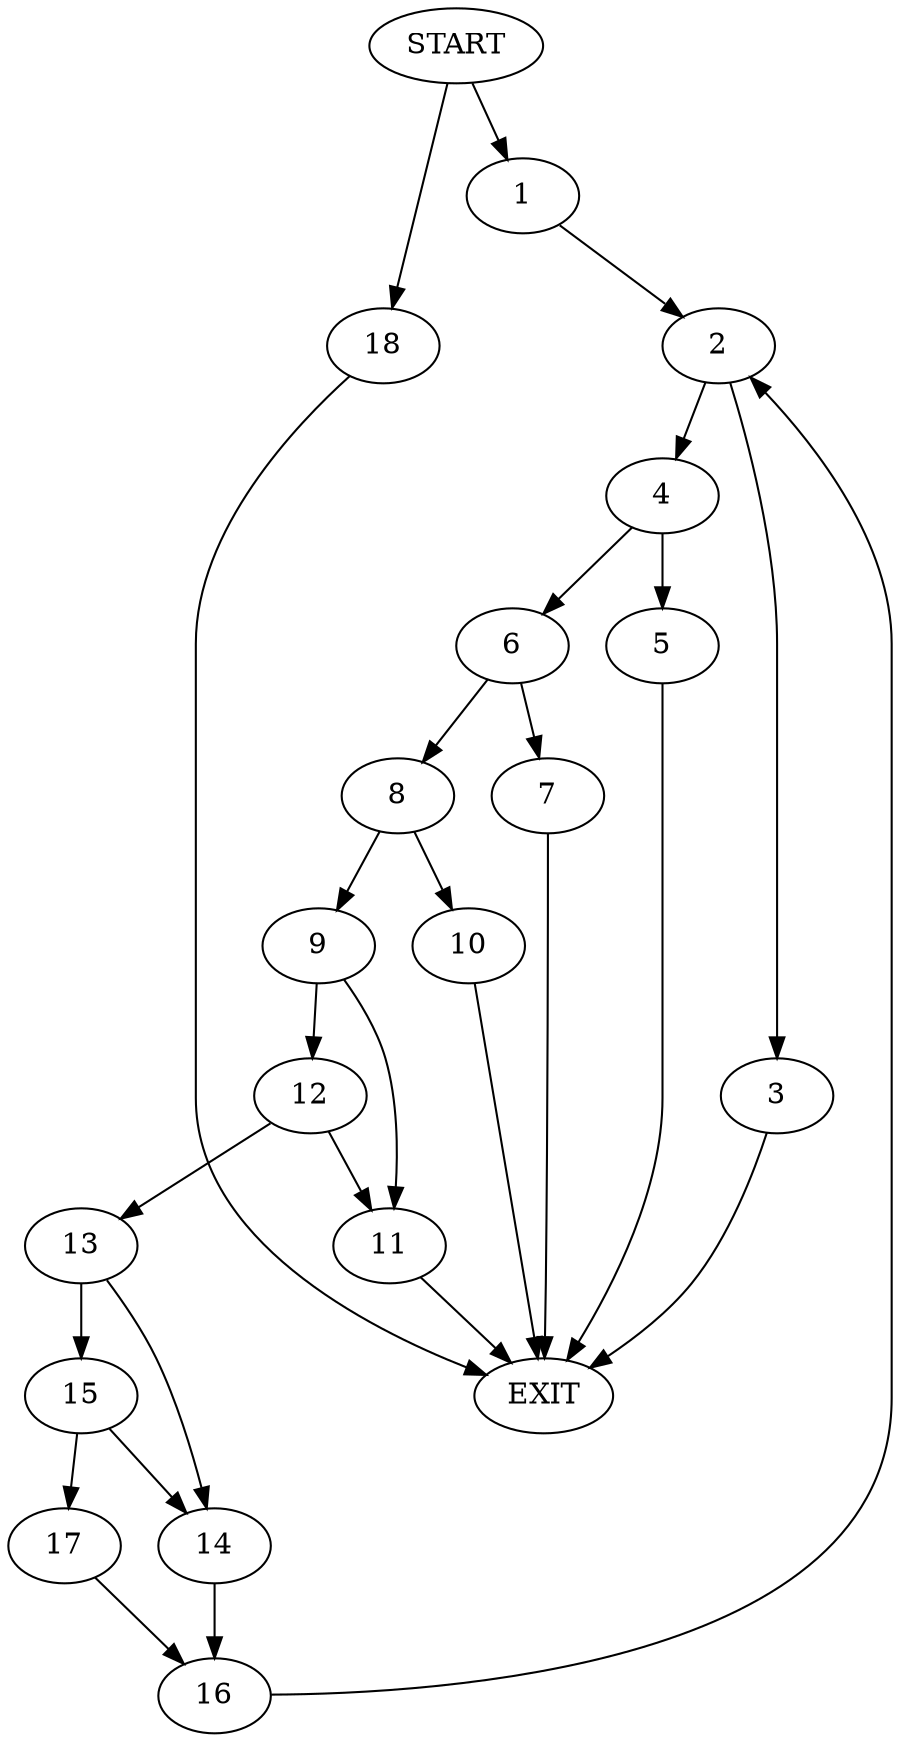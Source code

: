 digraph {
0 [label="START"]
19 [label="EXIT"]
0 -> 1
1 -> 2
2 -> 3
2 -> 4
4 -> 5
4 -> 6
3 -> 19
6 -> 7
6 -> 8
5 -> 19
8 -> 9
8 -> 10
7 -> 19
9 -> 11
9 -> 12
10 -> 19
12 -> 11
12 -> 13
11 -> 19
13 -> 14
13 -> 15
14 -> 16
15 -> 14
15 -> 17
0 -> 18
18 -> 19
17 -> 16
16 -> 2
}
